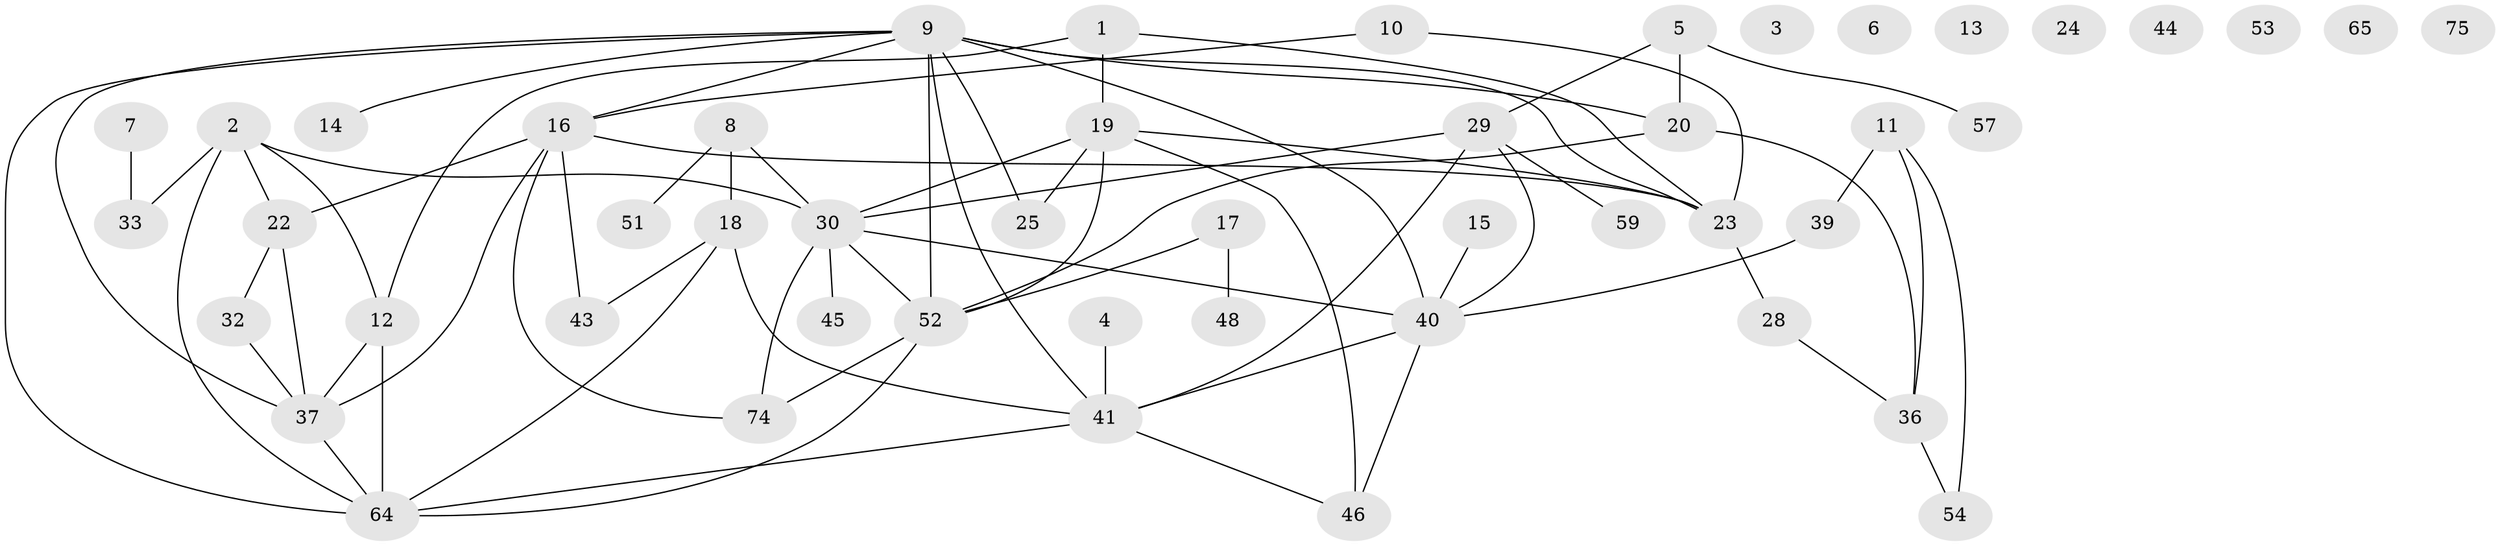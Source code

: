 // original degree distribution, {3: 0.11842105263157894, 4: 0.17105263157894737, 1: 0.21052631578947367, 0: 0.07894736842105263, 2: 0.2631578947368421, 6: 0.06578947368421052, 5: 0.07894736842105263, 7: 0.013157894736842105}
// Generated by graph-tools (version 1.1) at 2025/41/03/06/25 10:41:22]
// undirected, 49 vertices, 73 edges
graph export_dot {
graph [start="1"]
  node [color=gray90,style=filled];
  1;
  2 [super="+69"];
  3 [super="+70"];
  4;
  5 [super="+56"];
  6;
  7;
  8 [super="+34"];
  9 [super="+42"];
  10;
  11 [super="+67"];
  12 [super="+35"];
  13;
  14 [super="+26"];
  15;
  16 [super="+21"];
  17;
  18 [super="+50"];
  19 [super="+31"];
  20;
  22 [super="+63"];
  23 [super="+73"];
  24;
  25 [super="+27"];
  28 [super="+68"];
  29 [super="+60"];
  30 [super="+38"];
  32;
  33;
  36 [super="+55"];
  37 [super="+58"];
  39;
  40 [super="+61"];
  41 [super="+47"];
  43 [super="+49"];
  44 [super="+76"];
  45;
  46;
  48 [super="+72"];
  51;
  52 [super="+62"];
  53;
  54;
  57 [super="+71"];
  59;
  64 [super="+66"];
  65;
  74;
  75;
  1 -- 19;
  1 -- 23;
  1 -- 12;
  2 -- 22;
  2 -- 33;
  2 -- 30;
  2 -- 12;
  2 -- 64;
  4 -- 41;
  5 -- 20;
  5 -- 29;
  5 -- 57;
  7 -- 33;
  8 -- 18;
  8 -- 51;
  8 -- 30;
  9 -- 14;
  9 -- 16;
  9 -- 40;
  9 -- 52;
  9 -- 20;
  9 -- 37;
  9 -- 23;
  9 -- 41;
  9 -- 64;
  9 -- 25;
  10 -- 16;
  10 -- 23;
  11 -- 36;
  11 -- 39;
  11 -- 54;
  12 -- 37;
  12 -- 64;
  15 -- 40;
  16 -- 43;
  16 -- 37;
  16 -- 23;
  16 -- 74;
  16 -- 22;
  17 -- 48;
  17 -- 52;
  18 -- 43 [weight=2];
  18 -- 64;
  18 -- 41;
  19 -- 25;
  19 -- 52;
  19 -- 23;
  19 -- 46;
  19 -- 30;
  20 -- 36;
  20 -- 52;
  22 -- 32;
  22 -- 37;
  23 -- 28;
  28 -- 36;
  29 -- 59;
  29 -- 40;
  29 -- 30;
  29 -- 41;
  30 -- 40;
  30 -- 74;
  30 -- 52;
  30 -- 45;
  32 -- 37;
  36 -- 54;
  37 -- 64;
  39 -- 40;
  40 -- 46;
  40 -- 41;
  41 -- 64;
  41 -- 46;
  52 -- 64;
  52 -- 74;
}

